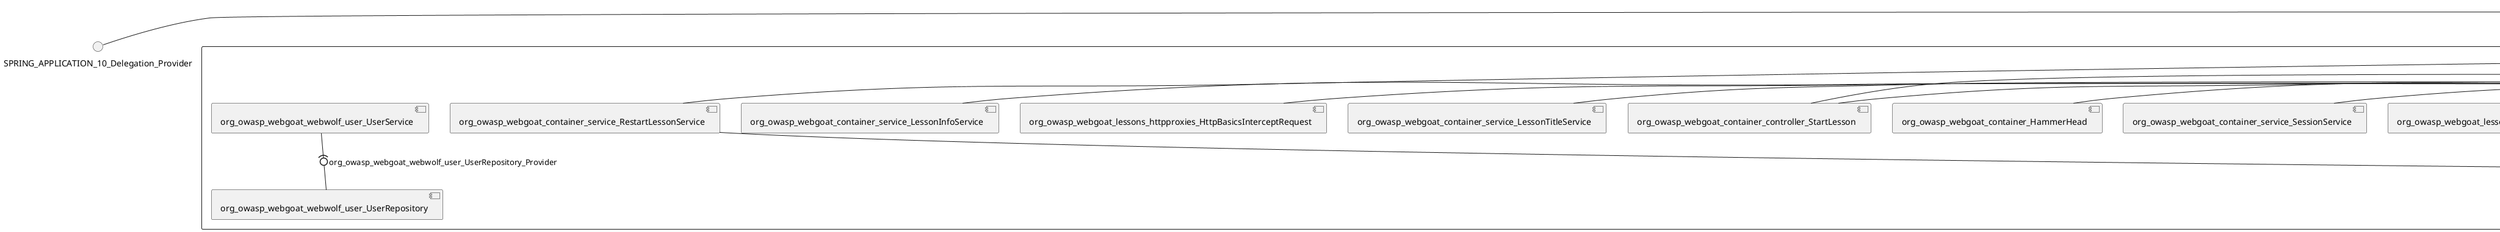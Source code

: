 @startuml
skinparam fixCircleLabelOverlapping true
skinparam componentStyle uml2
() SPRING_APPLICATION_10_Delegation_Provider
() SPRING_APPLICATION_11_Delegation_Provider
() SPRING_APPLICATION_12_Delegation_Provider
() SPRING_APPLICATION_13_Delegation_Provider
() SPRING_APPLICATION_14_Delegation_Provider
() SPRING_APPLICATION_15_Delegation_Provider
() SPRING_APPLICATION_16_Delegation_Provider
() SPRING_APPLICATION_2_Delegation_Provider
() SPRING_APPLICATION_3_Delegation_Provider
() SPRING_APPLICATION_4_Delegation_Provider
() SPRING_APPLICATION_5_Delegation_Provider
() SPRING_APPLICATION_6_Delegation_Provider
() SPRING_APPLICATION_7_Delegation_Provider
() SPRING_APPLICATION_8_Delegation_Provider
() SPRING_APPLICATION_9_Delegation_Provider
() SPRING_APPLICATION_BypassRestrictions_FieldRestrictions_POST_Delegation_Provider
() SPRING_APPLICATION_BypassRestrictions_frontendValidation_POST_Delegation_Provider
() SPRING_APPLICATION_ChromeDevTools_dummy_POST_Delegation_Provider
() SPRING_APPLICATION_ChromeDevTools_network_POST_Delegation_Provider
() SPRING_APPLICATION_CrossSiteScriptingStored_stored_xss_POST_Delegation_Provider
() SPRING_APPLICATION_CrossSiteScriptingStored_stored_xss_follow_up_POST_Delegation_Provider
() SPRING_APPLICATION_CrossSiteScripting_attack1_POST_Delegation_Provider
() SPRING_APPLICATION_CrossSiteScripting_attack3_POST_Delegation_Provider
() SPRING_APPLICATION_CrossSiteScripting_attack4_POST_Delegation_Provider
() SPRING_APPLICATION_CrossSiteScripting_attack5a_GET_Delegation_Provider
() SPRING_APPLICATION_CrossSiteScripting_attack6a_POST_Delegation_Provider
() SPRING_APPLICATION_CrossSiteScripting_dom_follow_up_POST_Delegation_Provider
() SPRING_APPLICATION_CrossSiteScripting_phone_home_xss_POST_Delegation_Provider
() SPRING_APPLICATION_CrossSiteScripting_quiz_GET_POST_Delegation_Provider
() SPRING_APPLICATION_Delegation_Provider
() SPRING_APPLICATION_GET_10_Delegation_Provider
() SPRING_APPLICATION_GET_11_Delegation_Provider
() SPRING_APPLICATION_GET_2_Delegation_Provider
() SPRING_APPLICATION_GET_3_Delegation_Provider
() SPRING_APPLICATION_GET_4_Delegation_Provider
() SPRING_APPLICATION_GET_5_Delegation_Provider
() SPRING_APPLICATION_GET_6_Delegation_Provider
() SPRING_APPLICATION_GET_7_Delegation_Provider
() SPRING_APPLICATION_GET_8_Delegation_Provider
() SPRING_APPLICATION_GET_9_Delegation_Provider
() SPRING_APPLICATION_GET_Delegation_Provider
() SPRING_APPLICATION_HtmlTampering_task_POST_Delegation_Provider
() SPRING_APPLICATION_HttpBasics_attack1_POST_Delegation_Provider
() SPRING_APPLICATION_HttpBasics_attack2_POST_Delegation_Provider
() SPRING_APPLICATION_IDOR_diff_attributes_POST_Delegation_Provider
() SPRING_APPLICATION_IDOR_login_POST_Delegation_Provider
() SPRING_APPLICATION_IDOR_profile_alt_path_POST_Delegation_Provider
() SPRING_APPLICATION_InsecureDeserialization_task_POST_Delegation_Provider
() SPRING_APPLICATION_InsecureLogin_Delegation_Provider
() SPRING_APPLICATION_JWT_decode_POST_Delegation_Provider
() SPRING_APPLICATION_JWT_jku_Delegation_Provider
() SPRING_APPLICATION_JWT_kid_Delegation_Provider
() SPRING_APPLICATION_JWT_quiz_GET_POST_Delegation_Provider
() SPRING_APPLICATION_JWT_refresh_Delegation_Provider
() SPRING_APPLICATION_JWT_secret_POST_Delegation_Provider
() SPRING_APPLICATION_JWT_votings_Delegation_Provider
() SPRING_APPLICATION_LogSpoofing_log_bleeding_POST_Delegation_Provider
() SPRING_APPLICATION_LogSpoofing_log_spoofing_POST_Delegation_Provider
() SPRING_APPLICATION_POST_10_Delegation_Provider
() SPRING_APPLICATION_POST_11_Delegation_Provider
() SPRING_APPLICATION_POST_12_Delegation_Provider
() SPRING_APPLICATION_POST_13_Delegation_Provider
() SPRING_APPLICATION_POST_14_Delegation_Provider
() SPRING_APPLICATION_POST_15_Delegation_Provider
() SPRING_APPLICATION_POST_16_Delegation_Provider
() SPRING_APPLICATION_POST_17_Delegation_Provider
() SPRING_APPLICATION_POST_18_Delegation_Provider
() SPRING_APPLICATION_POST_2_Delegation_Provider
() SPRING_APPLICATION_POST_3_Delegation_Provider
() SPRING_APPLICATION_POST_4_Delegation_Provider
() SPRING_APPLICATION_POST_5_Delegation_Provider
() SPRING_APPLICATION_POST_6_Delegation_Provider
() SPRING_APPLICATION_POST_7_Delegation_Provider
() SPRING_APPLICATION_POST_8_Delegation_Provider
() SPRING_APPLICATION_POST_9_Delegation_Provider
() SPRING_APPLICATION_POST_Delegation_Provider
() SPRING_APPLICATION_PUT_Delegation_Provider
() SPRING_APPLICATION_PasswordReset_ForgotPassword_create_password_reset_link_POST_Delegation_Provider
() SPRING_APPLICATION_PasswordReset_SecurityQuestions_POST_Delegation_Provider
() SPRING_APPLICATION_PasswordReset_reset_Delegation_Provider
() SPRING_APPLICATION_PasswordReset_simple_mail_reset_POST_Delegation_Provider
() SPRING_APPLICATION_PathTraversal_profile_picture_GET_Delegation_Provider
() SPRING_APPLICATION_PathTraversal_profile_picture_fix_GET_Delegation_Provider
() SPRING_APPLICATION_PathTraversal_profile_upload_POST_Delegation_Provider
() SPRING_APPLICATION_PathTraversal_profile_upload_fix_POST_Delegation_Provider
() SPRING_APPLICATION_PathTraversal_profile_upload_remove_user_input_POST_Delegation_Provider
() SPRING_APPLICATION_PathTraversal_random_POST_Delegation_Provider
() SPRING_APPLICATION_PathTraversal_random_picture_GET_Delegation_Provider
() SPRING_APPLICATION_PathTraversal_zip_slip_Delegation_Provider
() SPRING_APPLICATION_SSRF_task1_POST_Delegation_Provider
() SPRING_APPLICATION_SSRF_task2_POST_Delegation_Provider
() SPRING_APPLICATION_SecurePasswords_assignment_POST_Delegation_Provider
() SPRING_APPLICATION_SqlInjectionAdvanced_attack6a_POST_Delegation_Provider
() SPRING_APPLICATION_SqlInjectionAdvanced_attack6b_POST_Delegation_Provider
() SPRING_APPLICATION_SqlInjectionAdvanced_challenge_Login_POST_Delegation_Provider
() SPRING_APPLICATION_SqlInjectionAdvanced_challenge_PUT_Delegation_Provider
() SPRING_APPLICATION_SqlInjectionAdvanced_quiz_GET_POST_Delegation_Provider
() SPRING_APPLICATION_SqlInjectionMitigations_attack10a_POST_Delegation_Provider
() SPRING_APPLICATION_SqlInjectionMitigations_attack10b_POST_Delegation_Provider
() SPRING_APPLICATION_SqlInjectionMitigations_attack12a_POST_Delegation_Provider
() SPRING_APPLICATION_SqlInjectionMitigations_servers_GET_Delegation_Provider
() SPRING_APPLICATION_SqlInjection_assignment5a_POST_Delegation_Provider
() SPRING_APPLICATION_SqlInjection_assignment5b_POST_Delegation_Provider
() SPRING_APPLICATION_SqlInjection_attack10_POST_Delegation_Provider
() SPRING_APPLICATION_SqlInjection_attack2_POST_Delegation_Provider
() SPRING_APPLICATION_SqlInjection_attack3_POST_Delegation_Provider
() SPRING_APPLICATION_SqlInjection_attack4_POST_Delegation_Provider
() SPRING_APPLICATION_SqlInjection_attack5_POST_Delegation_Provider
() SPRING_APPLICATION_SqlInjection_attack8_POST_Delegation_Provider
() SPRING_APPLICATION_SqlInjection_attack9_POST_Delegation_Provider
() SPRING_APPLICATION_SqlOnlyInputValidationOnKeywords_attack_POST_Delegation_Provider
() SPRING_APPLICATION_SqlOnlyInputValidation_attack_POST_Delegation_Provider
() SPRING_APPLICATION_VulnerableComponents_attack1_POST_Delegation_Provider
() SPRING_APPLICATION_WebWolf_GET_Delegation_Provider
() SPRING_APPLICATION_WebWolf_landing_Delegation_Provider
() SPRING_APPLICATION_WebWolf_mail_Delegation_Provider
() SPRING_APPLICATION_challenge_1_POST_Delegation_Provider
() SPRING_APPLICATION_challenge_5_POST_Delegation_Provider
() SPRING_APPLICATION_challenge_7_Delegation_Provider
() SPRING_APPLICATION_challenge_8_Delegation_Provider
() SPRING_APPLICATION_challenge_logo_Delegation_Provider
() SPRING_APPLICATION_cia_quiz_GET_POST_Delegation_Provider
() SPRING_APPLICATION_clientSideFiltering_attack1_POST_Delegation_Provider
() SPRING_APPLICATION_clientSideFiltering_challenge_store_coupons_GET_Delegation_Provider
() SPRING_APPLICATION_clientSideFiltering_getItForFree_POST_Delegation_Provider
() SPRING_APPLICATION_clientSideFiltering_salaries_GET_Delegation_Provider
() SPRING_APPLICATION_crypto_encoding_basic_auth_POST_Delegation_Provider
() SPRING_APPLICATION_crypto_encoding_xor_POST_Delegation_Provider
() SPRING_APPLICATION_crypto_hashing_POST_Delegation_Provider
() SPRING_APPLICATION_crypto_secure_defaults_POST_Delegation_Provider
() SPRING_APPLICATION_crypto_signing_verify_POST_Delegation_Provider
() SPRING_APPLICATION_csrf_feedback_message_POST_Delegation_Provider
() SPRING_APPLICATION_csrf_review_POST_Delegation_Provider
() SPRING_APPLICATION_files_GET_Delegation_Provider
() SPRING_APPLICATION_fileupload_POST_Delegation_Provider
() SPRING_APPLICATION_jwt_Delegation_Provider
() SPRING_APPLICATION_landing_Delegation_Provider
() SPRING_APPLICATION_lesson_template_Delegation_Provider
() SPRING_APPLICATION_login_oauth_mvc_GET_Delegation_Provider
() SPRING_APPLICATION_mail_DELETE_GET_POST_Delegation_Provider
() SPRING_APPLICATION_register_mvc_POST_Delegation_Provider
() SPRING_APPLICATION_registration_GET_Delegation_Provider
() SPRING_APPLICATION_requests_GET_Delegation_Provider
() SPRING_APPLICATION_scoreboard_data_GET_Delegation_Provider
() SPRING_APPLICATION_server_directory_GET_Delegation_Provider
() SPRING_APPLICATION_service_debug_labels_mvc_Delegation_Provider
() SPRING_APPLICATION_service_lessonoverview_mvc_Delegation_Provider
() SPRING_APPLICATION_xxe_comments_GET_Delegation_Provider
rectangle System {
[org_owasp_webgoat_container_HammerHead] [[webgoat-webgoat.repository#_iezNkGWtEe-S4OM9n8rDfg]]
[org_owasp_webgoat_container_WebWolfRedirect] [[webgoat-webgoat.repository#_iezNkGWtEe-S4OM9n8rDfg]]
[org_owasp_webgoat_container_controller_StartLesson] [[webgoat-webgoat.repository#_iezNkGWtEe-S4OM9n8rDfg]]
[org_owasp_webgoat_container_controller_Welcome] [[webgoat-webgoat.repository#_iezNkGWtEe-S4OM9n8rDfg]]
[org_owasp_webgoat_container_i18n_PluginMessages_Provider] [[webgoat-webgoat.repository#_iezNkGWtEe-S4OM9n8rDfg]]
[org_owasp_webgoat_container_report_ReportCardController] [[webgoat-webgoat.repository#_iezNkGWtEe-S4OM9n8rDfg]]
[org_owasp_webgoat_container_service_EnvironmentService] [[webgoat-webgoat.repository#_iezNkGWtEe-S4OM9n8rDfg]]
[org_owasp_webgoat_container_service_HintService] [[webgoat-webgoat.repository#_iezNkGWtEe-S4OM9n8rDfg]]
[org_owasp_webgoat_container_service_LabelDebugService] [[webgoat-webgoat.repository#_iezNkGWtEe-S4OM9n8rDfg]]
[org_owasp_webgoat_container_service_LabelService] [[webgoat-webgoat.repository#_iezNkGWtEe-S4OM9n8rDfg]]
[org_owasp_webgoat_container_service_LessonInfoService] [[webgoat-webgoat.repository#_iezNkGWtEe-S4OM9n8rDfg]]
[org_owasp_webgoat_container_service_LessonMenuService] [[webgoat-webgoat.repository#_iezNkGWtEe-S4OM9n8rDfg]]
[org_owasp_webgoat_container_service_LessonProgressService] [[webgoat-webgoat.repository#_iezNkGWtEe-S4OM9n8rDfg]]
[org_owasp_webgoat_container_service_LessonTitleService] [[webgoat-webgoat.repository#_iezNkGWtEe-S4OM9n8rDfg]]
[org_owasp_webgoat_container_service_RestartLessonService] [[webgoat-webgoat.repository#_iezNkGWtEe-S4OM9n8rDfg]]
[org_owasp_webgoat_container_service_SessionService] [[webgoat-webgoat.repository#_iezNkGWtEe-S4OM9n8rDfg]]
[org_owasp_webgoat_container_session_UserSessionData_Provider] [[webgoat-webgoat.repository#_iezNkGWtEe-S4OM9n8rDfg]]
[org_owasp_webgoat_container_session_WebSession_Provider] [[webgoat-webgoat.repository#_iezNkGWtEe-S4OM9n8rDfg]]
[org_owasp_webgoat_container_users_RegistrationController] [[webgoat-webgoat.repository#_iezNkGWtEe-S4OM9n8rDfg]]
[org_owasp_webgoat_container_users_Scoreboard] [[webgoat-webgoat.repository#_iezNkGWtEe-S4OM9n8rDfg]]
[org_owasp_webgoat_container_users_UserProgressRepository] [[webgoat-webgoat.repository#_iezNkGWtEe-S4OM9n8rDfg]]
[org_owasp_webgoat_container_users_UserRepository] [[webgoat-webgoat.repository#_iezNkGWtEe-S4OM9n8rDfg]]
[org_owasp_webgoat_container_users_UserService] [[webgoat-webgoat.repository#_iezNkGWtEe-S4OM9n8rDfg]]
[org_owasp_webgoat_lessons_authbypass_VerifyAccount] [[webgoat-webgoat.repository#_iezNkGWtEe-S4OM9n8rDfg]]
[org_owasp_webgoat_lessons_bypassrestrictions_BypassRestrictionsFieldRestrictions] [[webgoat-webgoat.repository#_iezNkGWtEe-S4OM9n8rDfg]]
[org_owasp_webgoat_lessons_bypassrestrictions_BypassRestrictionsFrontendValidation] [[webgoat-webgoat.repository#_iezNkGWtEe-S4OM9n8rDfg]]
[org_owasp_webgoat_lessons_challenges_FlagController] [[webgoat-webgoat.repository#_iezNkGWtEe-S4OM9n8rDfg]]
[org_owasp_webgoat_lessons_challenges_challenge1_Assignment1] [[webgoat-webgoat.repository#_iezNkGWtEe-S4OM9n8rDfg]]
[org_owasp_webgoat_lessons_challenges_challenge1_ImageServlet] [[webgoat-webgoat.repository#_iezNkGWtEe-S4OM9n8rDfg]]
[org_owasp_webgoat_lessons_challenges_challenge5_Assignment5] [[webgoat-webgoat.repository#_iezNkGWtEe-S4OM9n8rDfg]]
[org_owasp_webgoat_lessons_challenges_challenge7_Assignment7] [[webgoat-webgoat.repository#_iezNkGWtEe-S4OM9n8rDfg]]
[org_owasp_webgoat_lessons_challenges_challenge8_Assignment8] [[webgoat-webgoat.repository#_iezNkGWtEe-S4OM9n8rDfg]]
[org_owasp_webgoat_lessons_chromedevtools_NetworkDummy] [[webgoat-webgoat.repository#_iezNkGWtEe-S4OM9n8rDfg]]
[org_owasp_webgoat_lessons_chromedevtools_NetworkLesson] [[webgoat-webgoat.repository#_iezNkGWtEe-S4OM9n8rDfg]]
[org_owasp_webgoat_lessons_cia_CIAQuiz] [[webgoat-webgoat.repository#_iezNkGWtEe-S4OM9n8rDfg]]
[org_owasp_webgoat_lessons_clientsidefiltering_ClientSideFilteringAssignment] [[webgoat-webgoat.repository#_iezNkGWtEe-S4OM9n8rDfg]]
[org_owasp_webgoat_lessons_clientsidefiltering_ClientSideFilteringFreeAssignment] [[webgoat-webgoat.repository#_iezNkGWtEe-S4OM9n8rDfg]]
[org_owasp_webgoat_lessons_clientsidefiltering_Salaries] [[webgoat-webgoat.repository#_iezNkGWtEe-S4OM9n8rDfg]]
[org_owasp_webgoat_lessons_clientsidefiltering_ShopEndpoint] [[webgoat-webgoat.repository#_iezNkGWtEe-S4OM9n8rDfg]]
[org_owasp_webgoat_lessons_cryptography_EncodingAssignment] [[webgoat-webgoat.repository#_iezNkGWtEe-S4OM9n8rDfg]]
[org_owasp_webgoat_lessons_cryptography_HashingAssignment] [[webgoat-webgoat.repository#_iezNkGWtEe-S4OM9n8rDfg]]
[org_owasp_webgoat_lessons_cryptography_SecureDefaultsAssignment] [[webgoat-webgoat.repository#_iezNkGWtEe-S4OM9n8rDfg]]
[org_owasp_webgoat_lessons_cryptography_SigningAssignment] [[webgoat-webgoat.repository#_iezNkGWtEe-S4OM9n8rDfg]]
[org_owasp_webgoat_lessons_cryptography_XOREncodingAssignment] [[webgoat-webgoat.repository#_iezNkGWtEe-S4OM9n8rDfg]]
[org_owasp_webgoat_lessons_csrf_CSRFConfirmFlag1] [[webgoat-webgoat.repository#_iezNkGWtEe-S4OM9n8rDfg]]
[org_owasp_webgoat_lessons_csrf_CSRFFeedback] [[webgoat-webgoat.repository#_iezNkGWtEe-S4OM9n8rDfg]]
[org_owasp_webgoat_lessons_csrf_CSRFGetFlag] [[webgoat-webgoat.repository#_iezNkGWtEe-S4OM9n8rDfg]]
[org_owasp_webgoat_lessons_csrf_CSRFLogin] [[webgoat-webgoat.repository#_iezNkGWtEe-S4OM9n8rDfg]]
[org_owasp_webgoat_lessons_csrf_ForgedReviews] [[webgoat-webgoat.repository#_iezNkGWtEe-S4OM9n8rDfg]]
[org_owasp_webgoat_lessons_csrf_ObjectMapper_Provider] [[webgoat-webgoat.repository#_iezNkGWtEe-S4OM9n8rDfg]]
[org_owasp_webgoat_lessons_deserialization_InsecureDeserializationTask] [[webgoat-webgoat.repository#_iezNkGWtEe-S4OM9n8rDfg]]
[org_owasp_webgoat_lessons_hijacksession_HijackSessionAssignment] [[webgoat-webgoat.repository#_iezNkGWtEe-S4OM9n8rDfg]]
[org_owasp_webgoat_lessons_hijacksession_cas_HijackSessionAuthenticationProvider] [[webgoat-webgoat.repository#_iezNkGWtEe-S4OM9n8rDfg]]
[org_owasp_webgoat_lessons_htmltampering_HtmlTamperingTask] [[webgoat-webgoat.repository#_iezNkGWtEe-S4OM9n8rDfg]]
[org_owasp_webgoat_lessons_httpbasics_HttpBasicsLesson] [[webgoat-webgoat.repository#_iezNkGWtEe-S4OM9n8rDfg]]
[org_owasp_webgoat_lessons_httpbasics_HttpBasicsQuiz] [[webgoat-webgoat.repository#_iezNkGWtEe-S4OM9n8rDfg]]
[org_owasp_webgoat_lessons_httpproxies_HttpBasicsInterceptRequest] [[webgoat-webgoat.repository#_iezNkGWtEe-S4OM9n8rDfg]]
[org_owasp_webgoat_lessons_idor_IDORDiffAttributes] [[webgoat-webgoat.repository#_iezNkGWtEe-S4OM9n8rDfg]]
[org_owasp_webgoat_lessons_idor_IDOREditOtherProfile] [[webgoat-webgoat.repository#_iezNkGWtEe-S4OM9n8rDfg]]
[org_owasp_webgoat_lessons_idor_IDORLogin] [[webgoat-webgoat.repository#_iezNkGWtEe-S4OM9n8rDfg]]
[org_owasp_webgoat_lessons_idor_IDORViewOtherProfile] [[webgoat-webgoat.repository#_iezNkGWtEe-S4OM9n8rDfg]]
[org_owasp_webgoat_lessons_idor_IDORViewOwnProfile] [[webgoat-webgoat.repository#_iezNkGWtEe-S4OM9n8rDfg]]
[org_owasp_webgoat_lessons_idor_IDORViewOwnProfileAltUrl] [[webgoat-webgoat.repository#_iezNkGWtEe-S4OM9n8rDfg]]
[org_owasp_webgoat_lessons_insecurelogin_InsecureLoginTask] [[webgoat-webgoat.repository#_iezNkGWtEe-S4OM9n8rDfg]]
[org_owasp_webgoat_lessons_jwt_JWTDecodeEndpoint] [[webgoat-webgoat.repository#_iezNkGWtEe-S4OM9n8rDfg]]
[org_owasp_webgoat_lessons_jwt_JWTQuiz] [[webgoat-webgoat.repository#_iezNkGWtEe-S4OM9n8rDfg]]
[org_owasp_webgoat_lessons_jwt_JWTRefreshEndpoint] [[webgoat-webgoat.repository#_iezNkGWtEe-S4OM9n8rDfg]]
[org_owasp_webgoat_lessons_jwt_JWTSecretKeyEndpoint] [[webgoat-webgoat.repository#_iezNkGWtEe-S4OM9n8rDfg]]
[org_owasp_webgoat_lessons_jwt_JWTVotesEndpoint] [[webgoat-webgoat.repository#_iezNkGWtEe-S4OM9n8rDfg]]
[org_owasp_webgoat_lessons_jwt_claimmisuse_JWTHeaderJKUEndpoint] [[webgoat-webgoat.repository#_iezNkGWtEe-S4OM9n8rDfg]]
[org_owasp_webgoat_lessons_jwt_claimmisuse_JWTHeaderKIDEndpoint] [[webgoat-webgoat.repository#_iezNkGWtEe-S4OM9n8rDfg]]
[org_owasp_webgoat_lessons_lessontemplate_SampleAttack] [[webgoat-webgoat.repository#_iezNkGWtEe-S4OM9n8rDfg]]
[org_owasp_webgoat_lessons_logging_LogBleedingTask] [[webgoat-webgoat.repository#_iezNkGWtEe-S4OM9n8rDfg]]
[org_owasp_webgoat_lessons_logging_LogSpoofingTask] [[webgoat-webgoat.repository#_iezNkGWtEe-S4OM9n8rDfg]]
[org_owasp_webgoat_lessons_missingac_MissingFunctionACHiddenMenus] [[webgoat-webgoat.repository#_iezNkGWtEe-S4OM9n8rDfg]]
[org_owasp_webgoat_lessons_missingac_MissingFunctionACUsers] [[webgoat-webgoat.repository#_iezNkGWtEe-S4OM9n8rDfg]]
[org_owasp_webgoat_lessons_missingac_MissingFunctionACYourHash] [[webgoat-webgoat.repository#_iezNkGWtEe-S4OM9n8rDfg]]
[org_owasp_webgoat_lessons_missingac_MissingFunctionACYourHashAdmin] [[webgoat-webgoat.repository#_iezNkGWtEe-S4OM9n8rDfg]]
[org_owasp_webgoat_lessons_passwordreset_QuestionsAssignment] [[webgoat-webgoat.repository#_iezNkGWtEe-S4OM9n8rDfg]]
[org_owasp_webgoat_lessons_passwordreset_ResetLinkAssignment] [[webgoat-webgoat.repository#_iezNkGWtEe-S4OM9n8rDfg]]
[org_owasp_webgoat_lessons_passwordreset_ResetLinkAssignmentForgotPassword] [[webgoat-webgoat.repository#_iezNkGWtEe-S4OM9n8rDfg]]
[org_owasp_webgoat_lessons_passwordreset_SecurityQuestionAssignment] [[webgoat-webgoat.repository#_iezNkGWtEe-S4OM9n8rDfg]]
[org_owasp_webgoat_lessons_passwordreset_SimpleMailAssignment] [[webgoat-webgoat.repository#_iezNkGWtEe-S4OM9n8rDfg]]
[org_owasp_webgoat_lessons_passwordreset_TriedQuestions] [[webgoat-webgoat.repository#_iezNkGWtEe-S4OM9n8rDfg]]
[org_owasp_webgoat_lessons_pathtraversal_ProfileUpload] [[webgoat-webgoat.repository#_iezNkGWtEe-S4OM9n8rDfg]]
[org_owasp_webgoat_lessons_pathtraversal_ProfileUploadFix] [[webgoat-webgoat.repository#_iezNkGWtEe-S4OM9n8rDfg]]
[org_owasp_webgoat_lessons_pathtraversal_ProfileUploadRemoveUserInput] [[webgoat-webgoat.repository#_iezNkGWtEe-S4OM9n8rDfg]]
[org_owasp_webgoat_lessons_pathtraversal_ProfileUploadRetrieval] [[webgoat-webgoat.repository#_iezNkGWtEe-S4OM9n8rDfg]]
[org_owasp_webgoat_lessons_pathtraversal_ProfileZipSlip] [[webgoat-webgoat.repository#_iezNkGWtEe-S4OM9n8rDfg]]
[org_owasp_webgoat_lessons_securepasswords_SecurePasswordsAssignment] [[webgoat-webgoat.repository#_iezNkGWtEe-S4OM9n8rDfg]]
[org_owasp_webgoat_lessons_spoofcookie_SpoofCookieAssignment] [[webgoat-webgoat.repository#_iezNkGWtEe-S4OM9n8rDfg]]
[org_owasp_webgoat_lessons_sqlinjection_advanced_SqlInjectionChallenge] [[webgoat-webgoat.repository#_iezNkGWtEe-S4OM9n8rDfg]]
[org_owasp_webgoat_lessons_sqlinjection_advanced_SqlInjectionChallengeLogin] [[webgoat-webgoat.repository#_iezNkGWtEe-S4OM9n8rDfg]]
[org_owasp_webgoat_lessons_sqlinjection_advanced_SqlInjectionLesson6a] [[webgoat-webgoat.repository#_iezNkGWtEe-S4OM9n8rDfg]]
[org_owasp_webgoat_lessons_sqlinjection_advanced_SqlInjectionLesson6b] [[webgoat-webgoat.repository#_iezNkGWtEe-S4OM9n8rDfg]]
[org_owasp_webgoat_lessons_sqlinjection_advanced_SqlInjectionQuiz] [[webgoat-webgoat.repository#_iezNkGWtEe-S4OM9n8rDfg]]
[org_owasp_webgoat_lessons_sqlinjection_introduction_SqlInjectionLesson10] [[webgoat-webgoat.repository#_iezNkGWtEe-S4OM9n8rDfg]]
[org_owasp_webgoat_lessons_sqlinjection_introduction_SqlInjectionLesson2] [[webgoat-webgoat.repository#_iezNkGWtEe-S4OM9n8rDfg]]
[org_owasp_webgoat_lessons_sqlinjection_introduction_SqlInjectionLesson3] [[webgoat-webgoat.repository#_iezNkGWtEe-S4OM9n8rDfg]]
[org_owasp_webgoat_lessons_sqlinjection_introduction_SqlInjectionLesson4] [[webgoat-webgoat.repository#_iezNkGWtEe-S4OM9n8rDfg]]
[org_owasp_webgoat_lessons_sqlinjection_introduction_SqlInjectionLesson5] [[webgoat-webgoat.repository#_iezNkGWtEe-S4OM9n8rDfg]]
[org_owasp_webgoat_lessons_sqlinjection_introduction_SqlInjectionLesson5a] [[webgoat-webgoat.repository#_iezNkGWtEe-S4OM9n8rDfg]]
[org_owasp_webgoat_lessons_sqlinjection_introduction_SqlInjectionLesson5b] [[webgoat-webgoat.repository#_iezNkGWtEe-S4OM9n8rDfg]]
[org_owasp_webgoat_lessons_sqlinjection_introduction_SqlInjectionLesson8] [[webgoat-webgoat.repository#_iezNkGWtEe-S4OM9n8rDfg]]
[org_owasp_webgoat_lessons_sqlinjection_introduction_SqlInjectionLesson9] [[webgoat-webgoat.repository#_iezNkGWtEe-S4OM9n8rDfg]]
[org_owasp_webgoat_lessons_sqlinjection_mitigation_Servers] [[webgoat-webgoat.repository#_iezNkGWtEe-S4OM9n8rDfg]]
[org_owasp_webgoat_lessons_sqlinjection_mitigation_SqlInjectionLesson10a] [[webgoat-webgoat.repository#_iezNkGWtEe-S4OM9n8rDfg]]
[org_owasp_webgoat_lessons_sqlinjection_mitigation_SqlInjectionLesson10b] [[webgoat-webgoat.repository#_iezNkGWtEe-S4OM9n8rDfg]]
[org_owasp_webgoat_lessons_sqlinjection_mitigation_SqlInjectionLesson13] [[webgoat-webgoat.repository#_iezNkGWtEe-S4OM9n8rDfg]]
[org_owasp_webgoat_lessons_sqlinjection_mitigation_SqlOnlyInputValidation] [[webgoat-webgoat.repository#_iezNkGWtEe-S4OM9n8rDfg]]
[org_owasp_webgoat_lessons_sqlinjection_mitigation_SqlOnlyInputValidationOnKeywords] [[webgoat-webgoat.repository#_iezNkGWtEe-S4OM9n8rDfg]]
[org_owasp_webgoat_lessons_ssrf_SSRFTask1] [[webgoat-webgoat.repository#_iezNkGWtEe-S4OM9n8rDfg]]
[org_owasp_webgoat_lessons_ssrf_SSRFTask2] [[webgoat-webgoat.repository#_iezNkGWtEe-S4OM9n8rDfg]]
[org_owasp_webgoat_lessons_vulnerablecomponents_VulnerableComponentsLesson] [[webgoat-webgoat.repository#_iezNkGWtEe-S4OM9n8rDfg]]
[org_owasp_webgoat_lessons_webwolfintroduction_LandingAssignment] [[webgoat-webgoat.repository#_iezNkGWtEe-S4OM9n8rDfg]]
[org_owasp_webgoat_lessons_webwolfintroduction_MailAssignment] [[webgoat-webgoat.repository#_iezNkGWtEe-S4OM9n8rDfg]]
[org_owasp_webgoat_lessons_xss_CrossSiteScriptingLesson1] [[webgoat-webgoat.repository#_iezNkGWtEe-S4OM9n8rDfg]]
[org_owasp_webgoat_lessons_xss_CrossSiteScriptingLesson3] [[webgoat-webgoat.repository#_iezNkGWtEe-S4OM9n8rDfg]]
[org_owasp_webgoat_lessons_xss_CrossSiteScriptingLesson4] [[webgoat-webgoat.repository#_iezNkGWtEe-S4OM9n8rDfg]]
[org_owasp_webgoat_lessons_xss_CrossSiteScriptingLesson5a] [[webgoat-webgoat.repository#_iezNkGWtEe-S4OM9n8rDfg]]
[org_owasp_webgoat_lessons_xss_CrossSiteScriptingLesson6a] [[webgoat-webgoat.repository#_iezNkGWtEe-S4OM9n8rDfg]]
[org_owasp_webgoat_lessons_xss_CrossSiteScriptingQuiz] [[webgoat-webgoat.repository#_iezNkGWtEe-S4OM9n8rDfg]]
[org_owasp_webgoat_lessons_xss_DOMCrossSiteScripting] [[webgoat-webgoat.repository#_iezNkGWtEe-S4OM9n8rDfg]]
[org_owasp_webgoat_lessons_xss_DOMCrossSiteScriptingVerifier] [[webgoat-webgoat.repository#_iezNkGWtEe-S4OM9n8rDfg]]
[org_owasp_webgoat_lessons_xss_stored_StoredCrossSiteScriptingVerifier] [[webgoat-webgoat.repository#_iezNkGWtEe-S4OM9n8rDfg]]
[org_owasp_webgoat_lessons_xss_stored_StoredXssComments] [[webgoat-webgoat.repository#_iezNkGWtEe-S4OM9n8rDfg]]
[org_owasp_webgoat_lessons_xxe_BlindSendFileAssignment] [[webgoat-webgoat.repository#_iezNkGWtEe-S4OM9n8rDfg]]
[org_owasp_webgoat_lessons_xxe_CommentsCache] [[webgoat-webgoat.repository#_iezNkGWtEe-S4OM9n8rDfg]]
[org_owasp_webgoat_lessons_xxe_CommentsEndpoint] [[webgoat-webgoat.repository#_iezNkGWtEe-S4OM9n8rDfg]]
[org_owasp_webgoat_lessons_xxe_ContentTypeAssignment] [[webgoat-webgoat.repository#_iezNkGWtEe-S4OM9n8rDfg]]
[org_owasp_webgoat_lessons_xxe_SimpleXXE] [[webgoat-webgoat.repository#_iezNkGWtEe-S4OM9n8rDfg]]
[org_owasp_webgoat_webwolf_FileServer] [[webgoat-webgoat.repository#_iezNkGWtEe-S4OM9n8rDfg]]
[org_owasp_webgoat_webwolf_jwt_JWTController] [[webgoat-webgoat.repository#_iezNkGWtEe-S4OM9n8rDfg]]
[org_owasp_webgoat_webwolf_mailbox_MailboxController] [[webgoat-webgoat.repository#_iezNkGWtEe-S4OM9n8rDfg]]
[org_owasp_webgoat_webwolf_mailbox_MailboxRepository] [[webgoat-webgoat.repository#_iezNkGWtEe-S4OM9n8rDfg]]
[org_owasp_webgoat_webwolf_requests_LandingPage] [[webgoat-webgoat.repository#_iezNkGWtEe-S4OM9n8rDfg]]
[org_owasp_webgoat_webwolf_requests_Requests] [[webgoat-webgoat.repository#_iezNkGWtEe-S4OM9n8rDfg]]
[org_owasp_webgoat_webwolf_user_UserRepository] [[webgoat-webgoat.repository#_iezNkGWtEe-S4OM9n8rDfg]]
[org_owasp_webgoat_webwolf_user_UserService] [[webgoat-webgoat.repository#_iezNkGWtEe-S4OM9n8rDfg]]
port SPRING_APPLICATION_10_Provider
SPRING_APPLICATION_10_Delegation_Provider - SPRING_APPLICATION_10_Provider
SPRING_APPLICATION_10_Provider - [org_owasp_webgoat_container_controller_StartLesson]
port SPRING_APPLICATION_11_Provider
SPRING_APPLICATION_11_Delegation_Provider - SPRING_APPLICATION_11_Provider
SPRING_APPLICATION_11_Provider - [org_owasp_webgoat_container_service_RestartLessonService]
port SPRING_APPLICATION_12_Provider
SPRING_APPLICATION_12_Delegation_Provider - SPRING_APPLICATION_12_Provider
SPRING_APPLICATION_12_Provider - [org_owasp_webgoat_container_service_LessonInfoService]
port SPRING_APPLICATION_13_Provider
SPRING_APPLICATION_13_Delegation_Provider - SPRING_APPLICATION_13_Provider
SPRING_APPLICATION_13_Provider - [org_owasp_webgoat_lessons_jwt_JWTSecretKeyEndpoint]
port SPRING_APPLICATION_14_Provider
SPRING_APPLICATION_14_Delegation_Provider - SPRING_APPLICATION_14_Provider
SPRING_APPLICATION_14_Provider - [org_owasp_webgoat_lessons_httpproxies_HttpBasicsInterceptRequest]
port SPRING_APPLICATION_15_Provider
SPRING_APPLICATION_15_Delegation_Provider - SPRING_APPLICATION_15_Provider
SPRING_APPLICATION_15_Provider - [org_owasp_webgoat_container_service_LessonTitleService]
port SPRING_APPLICATION_16_Provider
SPRING_APPLICATION_16_Delegation_Provider - SPRING_APPLICATION_16_Provider
SPRING_APPLICATION_16_Provider - [org_owasp_webgoat_lessons_cryptography_SigningAssignment]
port SPRING_APPLICATION_2_Provider
SPRING_APPLICATION_2_Delegation_Provider - SPRING_APPLICATION_2_Provider
SPRING_APPLICATION_2_Provider - [org_owasp_webgoat_webwolf_FileServer]
port SPRING_APPLICATION_3_Provider
SPRING_APPLICATION_3_Delegation_Provider - SPRING_APPLICATION_3_Provider
SPRING_APPLICATION_3_Provider - [org_owasp_webgoat_container_HammerHead]
port SPRING_APPLICATION_4_Provider
SPRING_APPLICATION_4_Delegation_Provider - SPRING_APPLICATION_4_Provider
SPRING_APPLICATION_4_Provider - [org_owasp_webgoat_lessons_xxe_SimpleXXE]
port SPRING_APPLICATION_5_Provider
SPRING_APPLICATION_5_Delegation_Provider - SPRING_APPLICATION_5_Provider
SPRING_APPLICATION_5_Provider - [org_owasp_webgoat_lessons_cryptography_HashingAssignment]
port SPRING_APPLICATION_6_Provider
SPRING_APPLICATION_6_Delegation_Provider - SPRING_APPLICATION_6_Provider
SPRING_APPLICATION_6_Provider - [org_owasp_webgoat_container_service_LabelDebugService]
port SPRING_APPLICATION_7_Provider
SPRING_APPLICATION_7_Delegation_Provider - SPRING_APPLICATION_7_Provider
SPRING_APPLICATION_7_Provider - [org_owasp_webgoat_container_controller_StartLesson]
port SPRING_APPLICATION_8_Provider
SPRING_APPLICATION_8_Delegation_Provider - SPRING_APPLICATION_8_Provider
SPRING_APPLICATION_8_Provider - [org_owasp_webgoat_container_service_SessionService]
port SPRING_APPLICATION_9_Provider
SPRING_APPLICATION_9_Delegation_Provider - SPRING_APPLICATION_9_Provider
SPRING_APPLICATION_9_Provider - [org_owasp_webgoat_lessons_cryptography_HashingAssignment]
port SPRING_APPLICATION_BypassRestrictions_FieldRestrictions_POST_Provider
SPRING_APPLICATION_BypassRestrictions_FieldRestrictions_POST_Delegation_Provider - SPRING_APPLICATION_BypassRestrictions_FieldRestrictions_POST_Provider
SPRING_APPLICATION_BypassRestrictions_FieldRestrictions_POST_Provider - [org_owasp_webgoat_lessons_bypassrestrictions_BypassRestrictionsFieldRestrictions]
port SPRING_APPLICATION_BypassRestrictions_frontendValidation_POST_Provider
SPRING_APPLICATION_BypassRestrictions_frontendValidation_POST_Delegation_Provider - SPRING_APPLICATION_BypassRestrictions_frontendValidation_POST_Provider
SPRING_APPLICATION_BypassRestrictions_frontendValidation_POST_Provider - [org_owasp_webgoat_lessons_bypassrestrictions_BypassRestrictionsFrontendValidation]
port SPRING_APPLICATION_ChromeDevTools_dummy_POST_Provider
SPRING_APPLICATION_ChromeDevTools_dummy_POST_Delegation_Provider - SPRING_APPLICATION_ChromeDevTools_dummy_POST_Provider
SPRING_APPLICATION_ChromeDevTools_dummy_POST_Provider - [org_owasp_webgoat_lessons_chromedevtools_NetworkDummy]
port SPRING_APPLICATION_ChromeDevTools_network_POST_Provider
SPRING_APPLICATION_ChromeDevTools_network_POST_Delegation_Provider - SPRING_APPLICATION_ChromeDevTools_network_POST_Provider
SPRING_APPLICATION_ChromeDevTools_network_POST_Provider - [org_owasp_webgoat_lessons_chromedevtools_NetworkLesson]
port SPRING_APPLICATION_CrossSiteScriptingStored_stored_xss_POST_Provider
SPRING_APPLICATION_CrossSiteScriptingStored_stored_xss_POST_Delegation_Provider - SPRING_APPLICATION_CrossSiteScriptingStored_stored_xss_POST_Provider
SPRING_APPLICATION_CrossSiteScriptingStored_stored_xss_POST_Provider - [org_owasp_webgoat_lessons_xss_stored_StoredXssComments]
port SPRING_APPLICATION_CrossSiteScriptingStored_stored_xss_follow_up_POST_Provider
SPRING_APPLICATION_CrossSiteScriptingStored_stored_xss_follow_up_POST_Delegation_Provider - SPRING_APPLICATION_CrossSiteScriptingStored_stored_xss_follow_up_POST_Provider
SPRING_APPLICATION_CrossSiteScriptingStored_stored_xss_follow_up_POST_Provider - [org_owasp_webgoat_lessons_xss_stored_StoredCrossSiteScriptingVerifier]
port SPRING_APPLICATION_CrossSiteScripting_attack1_POST_Provider
SPRING_APPLICATION_CrossSiteScripting_attack1_POST_Delegation_Provider - SPRING_APPLICATION_CrossSiteScripting_attack1_POST_Provider
SPRING_APPLICATION_CrossSiteScripting_attack1_POST_Provider - [org_owasp_webgoat_lessons_xss_CrossSiteScriptingLesson1]
port SPRING_APPLICATION_CrossSiteScripting_attack3_POST_Provider
SPRING_APPLICATION_CrossSiteScripting_attack3_POST_Delegation_Provider - SPRING_APPLICATION_CrossSiteScripting_attack3_POST_Provider
SPRING_APPLICATION_CrossSiteScripting_attack3_POST_Provider - [org_owasp_webgoat_lessons_xss_CrossSiteScriptingLesson3]
port SPRING_APPLICATION_CrossSiteScripting_attack4_POST_Provider
SPRING_APPLICATION_CrossSiteScripting_attack4_POST_Delegation_Provider - SPRING_APPLICATION_CrossSiteScripting_attack4_POST_Provider
SPRING_APPLICATION_CrossSiteScripting_attack4_POST_Provider - [org_owasp_webgoat_lessons_xss_CrossSiteScriptingLesson4]
port SPRING_APPLICATION_CrossSiteScripting_attack5a_GET_Provider
SPRING_APPLICATION_CrossSiteScripting_attack5a_GET_Delegation_Provider - SPRING_APPLICATION_CrossSiteScripting_attack5a_GET_Provider
SPRING_APPLICATION_CrossSiteScripting_attack5a_GET_Provider - [org_owasp_webgoat_lessons_xss_CrossSiteScriptingLesson5a]
port SPRING_APPLICATION_CrossSiteScripting_attack6a_POST_Provider
SPRING_APPLICATION_CrossSiteScripting_attack6a_POST_Delegation_Provider - SPRING_APPLICATION_CrossSiteScripting_attack6a_POST_Provider
SPRING_APPLICATION_CrossSiteScripting_attack6a_POST_Provider - [org_owasp_webgoat_lessons_xss_CrossSiteScriptingLesson6a]
port SPRING_APPLICATION_CrossSiteScripting_dom_follow_up_POST_Provider
SPRING_APPLICATION_CrossSiteScripting_dom_follow_up_POST_Delegation_Provider - SPRING_APPLICATION_CrossSiteScripting_dom_follow_up_POST_Provider
SPRING_APPLICATION_CrossSiteScripting_dom_follow_up_POST_Provider - [org_owasp_webgoat_lessons_xss_DOMCrossSiteScriptingVerifier]
port SPRING_APPLICATION_CrossSiteScripting_phone_home_xss_POST_Provider
SPRING_APPLICATION_CrossSiteScripting_phone_home_xss_POST_Delegation_Provider - SPRING_APPLICATION_CrossSiteScripting_phone_home_xss_POST_Provider
SPRING_APPLICATION_CrossSiteScripting_phone_home_xss_POST_Provider - [org_owasp_webgoat_lessons_xss_DOMCrossSiteScripting]
port SPRING_APPLICATION_CrossSiteScripting_quiz_GET_POST_Provider
SPRING_APPLICATION_CrossSiteScripting_quiz_GET_POST_Delegation_Provider - SPRING_APPLICATION_CrossSiteScripting_quiz_GET_POST_Provider
SPRING_APPLICATION_CrossSiteScripting_quiz_GET_POST_Provider - [org_owasp_webgoat_lessons_xss_CrossSiteScriptingQuiz]
port SPRING_APPLICATION_Provider
SPRING_APPLICATION_Delegation_Provider - SPRING_APPLICATION_Provider
SPRING_APPLICATION_Provider - [org_owasp_webgoat_container_service_LessonMenuService]
port SPRING_APPLICATION_GET_10_Provider
SPRING_APPLICATION_GET_10_Delegation_Provider - SPRING_APPLICATION_GET_10_Provider
SPRING_APPLICATION_GET_10_Provider - [org_owasp_webgoat_lessons_csrf_ForgedReviews]
port SPRING_APPLICATION_GET_11_Provider
SPRING_APPLICATION_GET_11_Delegation_Provider - SPRING_APPLICATION_GET_11_Provider
SPRING_APPLICATION_GET_11_Provider - [org_owasp_webgoat_lessons_spoofcookie_SpoofCookieAssignment]
port SPRING_APPLICATION_GET_2_Provider
SPRING_APPLICATION_GET_2_Delegation_Provider - SPRING_APPLICATION_GET_2_Provider
SPRING_APPLICATION_GET_2_Provider - [org_owasp_webgoat_container_service_LabelService]
port SPRING_APPLICATION_GET_3_Provider
SPRING_APPLICATION_GET_3_Delegation_Provider - SPRING_APPLICATION_GET_3_Provider
SPRING_APPLICATION_GET_3_Provider - [org_owasp_webgoat_lessons_idor_IDORViewOtherProfile]
port SPRING_APPLICATION_GET_4_Provider
SPRING_APPLICATION_GET_4_Delegation_Provider - SPRING_APPLICATION_GET_4_Provider
SPRING_APPLICATION_GET_4_Provider - [org_owasp_webgoat_container_service_HintService]
port SPRING_APPLICATION_GET_5_Provider
SPRING_APPLICATION_GET_5_Delegation_Provider - SPRING_APPLICATION_GET_5_Provider
SPRING_APPLICATION_GET_5_Provider - [org_owasp_webgoat_lessons_cryptography_EncodingAssignment]
port SPRING_APPLICATION_GET_6_Provider
SPRING_APPLICATION_GET_6_Delegation_Provider - SPRING_APPLICATION_GET_6_Provider
SPRING_APPLICATION_GET_6_Provider - [org_owasp_webgoat_lessons_idor_IDORViewOwnProfile]
port SPRING_APPLICATION_GET_7_Provider
SPRING_APPLICATION_GET_7_Delegation_Provider - SPRING_APPLICATION_GET_7_Provider
SPRING_APPLICATION_GET_7_Provider - [org_owasp_webgoat_lessons_xss_stored_StoredXssComments]
port SPRING_APPLICATION_GET_8_Provider
SPRING_APPLICATION_GET_8_Delegation_Provider - SPRING_APPLICATION_GET_8_Provider
SPRING_APPLICATION_GET_8_Provider - [org_owasp_webgoat_lessons_missingac_MissingFunctionACUsers]
port SPRING_APPLICATION_GET_9_Provider
SPRING_APPLICATION_GET_9_Delegation_Provider - SPRING_APPLICATION_GET_9_Provider
SPRING_APPLICATION_GET_9_Provider - [org_owasp_webgoat_container_controller_Welcome]
port SPRING_APPLICATION_GET_Provider
SPRING_APPLICATION_GET_Delegation_Provider - SPRING_APPLICATION_GET_Provider
SPRING_APPLICATION_GET_Provider - [org_owasp_webgoat_container_report_ReportCardController]
port SPRING_APPLICATION_HtmlTampering_task_POST_Provider
SPRING_APPLICATION_HtmlTampering_task_POST_Delegation_Provider - SPRING_APPLICATION_HtmlTampering_task_POST_Provider
SPRING_APPLICATION_HtmlTampering_task_POST_Provider - [org_owasp_webgoat_lessons_htmltampering_HtmlTamperingTask]
port SPRING_APPLICATION_HttpBasics_attack1_POST_Provider
SPRING_APPLICATION_HttpBasics_attack1_POST_Delegation_Provider - SPRING_APPLICATION_HttpBasics_attack1_POST_Provider
SPRING_APPLICATION_HttpBasics_attack1_POST_Provider - [org_owasp_webgoat_lessons_httpbasics_HttpBasicsLesson]
port SPRING_APPLICATION_HttpBasics_attack2_POST_Provider
SPRING_APPLICATION_HttpBasics_attack2_POST_Delegation_Provider - SPRING_APPLICATION_HttpBasics_attack2_POST_Provider
SPRING_APPLICATION_HttpBasics_attack2_POST_Provider - [org_owasp_webgoat_lessons_httpbasics_HttpBasicsQuiz]
port SPRING_APPLICATION_IDOR_diff_attributes_POST_Provider
SPRING_APPLICATION_IDOR_diff_attributes_POST_Delegation_Provider - SPRING_APPLICATION_IDOR_diff_attributes_POST_Provider
SPRING_APPLICATION_IDOR_diff_attributes_POST_Provider - [org_owasp_webgoat_lessons_idor_IDORDiffAttributes]
port SPRING_APPLICATION_IDOR_login_POST_Provider
SPRING_APPLICATION_IDOR_login_POST_Delegation_Provider - SPRING_APPLICATION_IDOR_login_POST_Provider
SPRING_APPLICATION_IDOR_login_POST_Provider - [org_owasp_webgoat_lessons_idor_IDORLogin]
port SPRING_APPLICATION_IDOR_profile_alt_path_POST_Provider
SPRING_APPLICATION_IDOR_profile_alt_path_POST_Delegation_Provider - SPRING_APPLICATION_IDOR_profile_alt_path_POST_Provider
SPRING_APPLICATION_IDOR_profile_alt_path_POST_Provider - [org_owasp_webgoat_lessons_idor_IDORViewOwnProfileAltUrl]
port SPRING_APPLICATION_InsecureDeserialization_task_POST_Provider
SPRING_APPLICATION_InsecureDeserialization_task_POST_Delegation_Provider - SPRING_APPLICATION_InsecureDeserialization_task_POST_Provider
SPRING_APPLICATION_InsecureDeserialization_task_POST_Provider - [org_owasp_webgoat_lessons_deserialization_InsecureDeserializationTask]
port SPRING_APPLICATION_InsecureLogin_Provider
SPRING_APPLICATION_InsecureLogin_Delegation_Provider - SPRING_APPLICATION_InsecureLogin_Provider
SPRING_APPLICATION_InsecureLogin_Provider - [org_owasp_webgoat_lessons_insecurelogin_InsecureLoginTask]
port SPRING_APPLICATION_JWT_decode_POST_Provider
SPRING_APPLICATION_JWT_decode_POST_Delegation_Provider - SPRING_APPLICATION_JWT_decode_POST_Provider
SPRING_APPLICATION_JWT_decode_POST_Provider - [org_owasp_webgoat_lessons_jwt_JWTDecodeEndpoint]
port SPRING_APPLICATION_JWT_jku_Provider
SPRING_APPLICATION_JWT_jku_Delegation_Provider - SPRING_APPLICATION_JWT_jku_Provider
SPRING_APPLICATION_JWT_jku_Provider - [org_owasp_webgoat_lessons_jwt_claimmisuse_JWTHeaderJKUEndpoint]
port SPRING_APPLICATION_JWT_kid_Provider
SPRING_APPLICATION_JWT_kid_Delegation_Provider - SPRING_APPLICATION_JWT_kid_Provider
SPRING_APPLICATION_JWT_kid_Provider - [org_owasp_webgoat_lessons_jwt_claimmisuse_JWTHeaderKIDEndpoint]
port SPRING_APPLICATION_JWT_quiz_GET_POST_Provider
SPRING_APPLICATION_JWT_quiz_GET_POST_Delegation_Provider - SPRING_APPLICATION_JWT_quiz_GET_POST_Provider
SPRING_APPLICATION_JWT_quiz_GET_POST_Provider - [org_owasp_webgoat_lessons_jwt_JWTQuiz]
port SPRING_APPLICATION_JWT_refresh_Provider
SPRING_APPLICATION_JWT_refresh_Delegation_Provider - SPRING_APPLICATION_JWT_refresh_Provider
SPRING_APPLICATION_JWT_refresh_Provider - [org_owasp_webgoat_lessons_jwt_JWTRefreshEndpoint]
port SPRING_APPLICATION_JWT_secret_POST_Provider
SPRING_APPLICATION_JWT_secret_POST_Delegation_Provider - SPRING_APPLICATION_JWT_secret_POST_Provider
SPRING_APPLICATION_JWT_secret_POST_Provider - [org_owasp_webgoat_lessons_jwt_JWTSecretKeyEndpoint]
port SPRING_APPLICATION_JWT_votings_Provider
SPRING_APPLICATION_JWT_votings_Delegation_Provider - SPRING_APPLICATION_JWT_votings_Provider
SPRING_APPLICATION_JWT_votings_Provider - [org_owasp_webgoat_lessons_jwt_JWTVotesEndpoint]
port SPRING_APPLICATION_LogSpoofing_log_bleeding_POST_Provider
SPRING_APPLICATION_LogSpoofing_log_bleeding_POST_Delegation_Provider - SPRING_APPLICATION_LogSpoofing_log_bleeding_POST_Provider
SPRING_APPLICATION_LogSpoofing_log_bleeding_POST_Provider - [org_owasp_webgoat_lessons_logging_LogBleedingTask]
port SPRING_APPLICATION_LogSpoofing_log_spoofing_POST_Provider
SPRING_APPLICATION_LogSpoofing_log_spoofing_POST_Delegation_Provider - SPRING_APPLICATION_LogSpoofing_log_spoofing_POST_Provider
SPRING_APPLICATION_LogSpoofing_log_spoofing_POST_Provider - [org_owasp_webgoat_lessons_logging_LogSpoofingTask]
port SPRING_APPLICATION_POST_10_Provider
SPRING_APPLICATION_POST_10_Delegation_Provider - SPRING_APPLICATION_POST_10_Provider
SPRING_APPLICATION_POST_10_Provider - [org_owasp_webgoat_lessons_csrf_CSRFLogin]
port SPRING_APPLICATION_POST_11_Provider
SPRING_APPLICATION_POST_11_Delegation_Provider - SPRING_APPLICATION_POST_11_Provider
SPRING_APPLICATION_POST_11_Provider - [org_owasp_webgoat_lessons_xxe_SimpleXXE]
port SPRING_APPLICATION_POST_12_Provider
SPRING_APPLICATION_POST_12_Delegation_Provider - SPRING_APPLICATION_POST_12_Provider
SPRING_APPLICATION_POST_12_Provider - [org_owasp_webgoat_lessons_missingac_MissingFunctionACHiddenMenus]
port SPRING_APPLICATION_POST_13_Provider
SPRING_APPLICATION_POST_13_Delegation_Provider - SPRING_APPLICATION_POST_13_Provider
SPRING_APPLICATION_POST_13_Provider - [org_owasp_webgoat_lessons_xxe_BlindSendFileAssignment]
port SPRING_APPLICATION_POST_14_Provider
SPRING_APPLICATION_POST_14_Delegation_Provider - SPRING_APPLICATION_POST_14_Provider
SPRING_APPLICATION_POST_14_Provider - [org_owasp_webgoat_lessons_passwordreset_QuestionsAssignment]
port SPRING_APPLICATION_POST_15_Provider
SPRING_APPLICATION_POST_15_Delegation_Provider - SPRING_APPLICATION_POST_15_Provider
SPRING_APPLICATION_POST_15_Provider - [org_owasp_webgoat_lessons_missingac_MissingFunctionACYourHash]
port SPRING_APPLICATION_POST_16_Provider
SPRING_APPLICATION_POST_16_Delegation_Provider - SPRING_APPLICATION_POST_16_Provider
SPRING_APPLICATION_POST_16_Provider - [org_owasp_webgoat_lessons_passwordreset_SimpleMailAssignment]
port SPRING_APPLICATION_POST_17_Provider
SPRING_APPLICATION_POST_17_Delegation_Provider - SPRING_APPLICATION_POST_17_Provider
SPRING_APPLICATION_POST_17_Provider - [org_owasp_webgoat_lessons_hijacksession_HijackSessionAssignment]
port SPRING_APPLICATION_POST_18_Provider
SPRING_APPLICATION_POST_18_Delegation_Provider - SPRING_APPLICATION_POST_18_Provider
SPRING_APPLICATION_POST_18_Provider - [org_owasp_webgoat_lessons_csrf_CSRFConfirmFlag1]
port SPRING_APPLICATION_POST_2_Provider
SPRING_APPLICATION_POST_2_Delegation_Provider - SPRING_APPLICATION_POST_2_Provider
SPRING_APPLICATION_POST_2_Provider - [org_owasp_webgoat_lessons_missingac_MissingFunctionACUsers]
port SPRING_APPLICATION_POST_3_Provider
SPRING_APPLICATION_POST_3_Delegation_Provider - SPRING_APPLICATION_POST_3_Provider
SPRING_APPLICATION_POST_3_Provider - [org_owasp_webgoat_lessons_spoofcookie_SpoofCookieAssignment]
port SPRING_APPLICATION_POST_4_Provider
SPRING_APPLICATION_POST_4_Delegation_Provider - SPRING_APPLICATION_POST_4_Provider
SPRING_APPLICATION_POST_4_Provider - [org_owasp_webgoat_lessons_chromedevtools_NetworkLesson]
port SPRING_APPLICATION_POST_5_Provider
SPRING_APPLICATION_POST_5_Delegation_Provider - SPRING_APPLICATION_POST_5_Provider
SPRING_APPLICATION_POST_5_Provider - [org_owasp_webgoat_lessons_authbypass_VerifyAccount]
port SPRING_APPLICATION_POST_6_Provider
SPRING_APPLICATION_POST_6_Delegation_Provider - SPRING_APPLICATION_POST_6_Provider
SPRING_APPLICATION_POST_6_Provider - [org_owasp_webgoat_lessons_xxe_ContentTypeAssignment]
port SPRING_APPLICATION_POST_7_Provider
SPRING_APPLICATION_POST_7_Delegation_Provider - SPRING_APPLICATION_POST_7_Provider
SPRING_APPLICATION_POST_7_Provider - [org_owasp_webgoat_lessons_missingac_MissingFunctionACYourHashAdmin]
port SPRING_APPLICATION_POST_8_Provider
SPRING_APPLICATION_POST_8_Delegation_Provider - SPRING_APPLICATION_POST_8_Provider
SPRING_APPLICATION_POST_8_Provider - [org_owasp_webgoat_lessons_csrf_CSRFGetFlag]
port SPRING_APPLICATION_POST_9_Provider
SPRING_APPLICATION_POST_9_Delegation_Provider - SPRING_APPLICATION_POST_9_Provider
SPRING_APPLICATION_POST_9_Provider - [org_owasp_webgoat_lessons_challenges_FlagController]
port SPRING_APPLICATION_POST_Provider
SPRING_APPLICATION_POST_Delegation_Provider - SPRING_APPLICATION_POST_Provider
SPRING_APPLICATION_POST_Provider - [org_owasp_webgoat_lessons_csrf_CSRFFeedback]
port SPRING_APPLICATION_PUT_Provider
SPRING_APPLICATION_PUT_Delegation_Provider - SPRING_APPLICATION_PUT_Provider
SPRING_APPLICATION_PUT_Provider - [org_owasp_webgoat_lessons_idor_IDOREditOtherProfile]
port SPRING_APPLICATION_PasswordReset_ForgotPassword_create_password_reset_link_POST_Provider
SPRING_APPLICATION_PasswordReset_ForgotPassword_create_password_reset_link_POST_Delegation_Provider - SPRING_APPLICATION_PasswordReset_ForgotPassword_create_password_reset_link_POST_Provider
SPRING_APPLICATION_PasswordReset_ForgotPassword_create_password_reset_link_POST_Provider - [org_owasp_webgoat_lessons_passwordreset_ResetLinkAssignmentForgotPassword]
port SPRING_APPLICATION_PasswordReset_SecurityQuestions_POST_Provider
SPRING_APPLICATION_PasswordReset_SecurityQuestions_POST_Delegation_Provider - SPRING_APPLICATION_PasswordReset_SecurityQuestions_POST_Provider
SPRING_APPLICATION_PasswordReset_SecurityQuestions_POST_Provider - [org_owasp_webgoat_lessons_passwordreset_SecurityQuestionAssignment]
port SPRING_APPLICATION_PasswordReset_reset_Provider
SPRING_APPLICATION_PasswordReset_reset_Delegation_Provider - SPRING_APPLICATION_PasswordReset_reset_Provider
SPRING_APPLICATION_PasswordReset_reset_Provider - [org_owasp_webgoat_lessons_passwordreset_ResetLinkAssignment]
port SPRING_APPLICATION_PasswordReset_simple_mail_reset_POST_Provider
SPRING_APPLICATION_PasswordReset_simple_mail_reset_POST_Delegation_Provider - SPRING_APPLICATION_PasswordReset_simple_mail_reset_POST_Provider
SPRING_APPLICATION_PasswordReset_simple_mail_reset_POST_Provider - [org_owasp_webgoat_lessons_passwordreset_SimpleMailAssignment]
port SPRING_APPLICATION_PathTraversal_profile_picture_GET_Provider
SPRING_APPLICATION_PathTraversal_profile_picture_GET_Delegation_Provider - SPRING_APPLICATION_PathTraversal_profile_picture_GET_Provider
SPRING_APPLICATION_PathTraversal_profile_picture_GET_Provider - [org_owasp_webgoat_lessons_pathtraversal_ProfileUpload]
port SPRING_APPLICATION_PathTraversal_profile_picture_fix_GET_Provider
SPRING_APPLICATION_PathTraversal_profile_picture_fix_GET_Delegation_Provider - SPRING_APPLICATION_PathTraversal_profile_picture_fix_GET_Provider
SPRING_APPLICATION_PathTraversal_profile_picture_fix_GET_Provider - [org_owasp_webgoat_lessons_pathtraversal_ProfileUploadFix]
port SPRING_APPLICATION_PathTraversal_profile_upload_POST_Provider
SPRING_APPLICATION_PathTraversal_profile_upload_POST_Delegation_Provider - SPRING_APPLICATION_PathTraversal_profile_upload_POST_Provider
SPRING_APPLICATION_PathTraversal_profile_upload_POST_Provider - [org_owasp_webgoat_lessons_pathtraversal_ProfileUpload]
port SPRING_APPLICATION_PathTraversal_profile_upload_fix_POST_Provider
SPRING_APPLICATION_PathTraversal_profile_upload_fix_POST_Delegation_Provider - SPRING_APPLICATION_PathTraversal_profile_upload_fix_POST_Provider
SPRING_APPLICATION_PathTraversal_profile_upload_fix_POST_Provider - [org_owasp_webgoat_lessons_pathtraversal_ProfileUploadFix]
port SPRING_APPLICATION_PathTraversal_profile_upload_remove_user_input_POST_Provider
SPRING_APPLICATION_PathTraversal_profile_upload_remove_user_input_POST_Delegation_Provider - SPRING_APPLICATION_PathTraversal_profile_upload_remove_user_input_POST_Provider
SPRING_APPLICATION_PathTraversal_profile_upload_remove_user_input_POST_Provider - [org_owasp_webgoat_lessons_pathtraversal_ProfileUploadRemoveUserInput]
port SPRING_APPLICATION_PathTraversal_random_POST_Provider
SPRING_APPLICATION_PathTraversal_random_POST_Delegation_Provider - SPRING_APPLICATION_PathTraversal_random_POST_Provider
SPRING_APPLICATION_PathTraversal_random_POST_Provider - [org_owasp_webgoat_lessons_pathtraversal_ProfileUploadRetrieval]
port SPRING_APPLICATION_PathTraversal_random_picture_GET_Provider
SPRING_APPLICATION_PathTraversal_random_picture_GET_Delegation_Provider - SPRING_APPLICATION_PathTraversal_random_picture_GET_Provider
SPRING_APPLICATION_PathTraversal_random_picture_GET_Provider - [org_owasp_webgoat_lessons_pathtraversal_ProfileUploadRetrieval]
port SPRING_APPLICATION_PathTraversal_zip_slip_Provider
SPRING_APPLICATION_PathTraversal_zip_slip_Delegation_Provider - SPRING_APPLICATION_PathTraversal_zip_slip_Provider
SPRING_APPLICATION_PathTraversal_zip_slip_Provider - [org_owasp_webgoat_lessons_pathtraversal_ProfileZipSlip]
port SPRING_APPLICATION_SSRF_task1_POST_Provider
SPRING_APPLICATION_SSRF_task1_POST_Delegation_Provider - SPRING_APPLICATION_SSRF_task1_POST_Provider
SPRING_APPLICATION_SSRF_task1_POST_Provider - [org_owasp_webgoat_lessons_ssrf_SSRFTask1]
port SPRING_APPLICATION_SSRF_task2_POST_Provider
SPRING_APPLICATION_SSRF_task2_POST_Delegation_Provider - SPRING_APPLICATION_SSRF_task2_POST_Provider
SPRING_APPLICATION_SSRF_task2_POST_Provider - [org_owasp_webgoat_lessons_ssrf_SSRFTask2]
port SPRING_APPLICATION_SecurePasswords_assignment_POST_Provider
SPRING_APPLICATION_SecurePasswords_assignment_POST_Delegation_Provider - SPRING_APPLICATION_SecurePasswords_assignment_POST_Provider
SPRING_APPLICATION_SecurePasswords_assignment_POST_Provider - [org_owasp_webgoat_lessons_securepasswords_SecurePasswordsAssignment]
port SPRING_APPLICATION_SqlInjectionAdvanced_attack6a_POST_Provider
SPRING_APPLICATION_SqlInjectionAdvanced_attack6a_POST_Delegation_Provider - SPRING_APPLICATION_SqlInjectionAdvanced_attack6a_POST_Provider
SPRING_APPLICATION_SqlInjectionAdvanced_attack6a_POST_Provider - [org_owasp_webgoat_lessons_sqlinjection_advanced_SqlInjectionLesson6a]
port SPRING_APPLICATION_SqlInjectionAdvanced_attack6b_POST_Provider
SPRING_APPLICATION_SqlInjectionAdvanced_attack6b_POST_Delegation_Provider - SPRING_APPLICATION_SqlInjectionAdvanced_attack6b_POST_Provider
SPRING_APPLICATION_SqlInjectionAdvanced_attack6b_POST_Provider - [org_owasp_webgoat_lessons_sqlinjection_advanced_SqlInjectionLesson6b]
port SPRING_APPLICATION_SqlInjectionAdvanced_challenge_Login_POST_Provider
SPRING_APPLICATION_SqlInjectionAdvanced_challenge_Login_POST_Delegation_Provider - SPRING_APPLICATION_SqlInjectionAdvanced_challenge_Login_POST_Provider
SPRING_APPLICATION_SqlInjectionAdvanced_challenge_Login_POST_Provider - [org_owasp_webgoat_lessons_sqlinjection_advanced_SqlInjectionChallengeLogin]
port SPRING_APPLICATION_SqlInjectionAdvanced_challenge_PUT_Provider
SPRING_APPLICATION_SqlInjectionAdvanced_challenge_PUT_Delegation_Provider - SPRING_APPLICATION_SqlInjectionAdvanced_challenge_PUT_Provider
SPRING_APPLICATION_SqlInjectionAdvanced_challenge_PUT_Provider - [org_owasp_webgoat_lessons_sqlinjection_advanced_SqlInjectionChallenge]
port SPRING_APPLICATION_SqlInjectionAdvanced_quiz_GET_POST_Provider
SPRING_APPLICATION_SqlInjectionAdvanced_quiz_GET_POST_Delegation_Provider - SPRING_APPLICATION_SqlInjectionAdvanced_quiz_GET_POST_Provider
SPRING_APPLICATION_SqlInjectionAdvanced_quiz_GET_POST_Provider - [org_owasp_webgoat_lessons_sqlinjection_advanced_SqlInjectionQuiz]
port SPRING_APPLICATION_SqlInjectionMitigations_attack10a_POST_Provider
SPRING_APPLICATION_SqlInjectionMitigations_attack10a_POST_Delegation_Provider - SPRING_APPLICATION_SqlInjectionMitigations_attack10a_POST_Provider
SPRING_APPLICATION_SqlInjectionMitigations_attack10a_POST_Provider - [org_owasp_webgoat_lessons_sqlinjection_mitigation_SqlInjectionLesson10a]
port SPRING_APPLICATION_SqlInjectionMitigations_attack10b_POST_Provider
SPRING_APPLICATION_SqlInjectionMitigations_attack10b_POST_Delegation_Provider - SPRING_APPLICATION_SqlInjectionMitigations_attack10b_POST_Provider
SPRING_APPLICATION_SqlInjectionMitigations_attack10b_POST_Provider - [org_owasp_webgoat_lessons_sqlinjection_mitigation_SqlInjectionLesson10b]
port SPRING_APPLICATION_SqlInjectionMitigations_attack12a_POST_Provider
SPRING_APPLICATION_SqlInjectionMitigations_attack12a_POST_Delegation_Provider - SPRING_APPLICATION_SqlInjectionMitigations_attack12a_POST_Provider
SPRING_APPLICATION_SqlInjectionMitigations_attack12a_POST_Provider - [org_owasp_webgoat_lessons_sqlinjection_mitigation_SqlInjectionLesson13]
port SPRING_APPLICATION_SqlInjectionMitigations_servers_GET_Provider
SPRING_APPLICATION_SqlInjectionMitigations_servers_GET_Delegation_Provider - SPRING_APPLICATION_SqlInjectionMitigations_servers_GET_Provider
SPRING_APPLICATION_SqlInjectionMitigations_servers_GET_Provider - [org_owasp_webgoat_lessons_sqlinjection_mitigation_Servers]
port SPRING_APPLICATION_SqlInjection_assignment5a_POST_Provider
SPRING_APPLICATION_SqlInjection_assignment5a_POST_Delegation_Provider - SPRING_APPLICATION_SqlInjection_assignment5a_POST_Provider
SPRING_APPLICATION_SqlInjection_assignment5a_POST_Provider - [org_owasp_webgoat_lessons_sqlinjection_introduction_SqlInjectionLesson5a]
port SPRING_APPLICATION_SqlInjection_assignment5b_POST_Provider
SPRING_APPLICATION_SqlInjection_assignment5b_POST_Delegation_Provider - SPRING_APPLICATION_SqlInjection_assignment5b_POST_Provider
SPRING_APPLICATION_SqlInjection_assignment5b_POST_Provider - [org_owasp_webgoat_lessons_sqlinjection_introduction_SqlInjectionLesson5b]
port SPRING_APPLICATION_SqlInjection_attack10_POST_Provider
SPRING_APPLICATION_SqlInjection_attack10_POST_Delegation_Provider - SPRING_APPLICATION_SqlInjection_attack10_POST_Provider
SPRING_APPLICATION_SqlInjection_attack10_POST_Provider - [org_owasp_webgoat_lessons_sqlinjection_introduction_SqlInjectionLesson10]
port SPRING_APPLICATION_SqlInjection_attack2_POST_Provider
SPRING_APPLICATION_SqlInjection_attack2_POST_Delegation_Provider - SPRING_APPLICATION_SqlInjection_attack2_POST_Provider
SPRING_APPLICATION_SqlInjection_attack2_POST_Provider - [org_owasp_webgoat_lessons_sqlinjection_introduction_SqlInjectionLesson2]
port SPRING_APPLICATION_SqlInjection_attack3_POST_Provider
SPRING_APPLICATION_SqlInjection_attack3_POST_Delegation_Provider - SPRING_APPLICATION_SqlInjection_attack3_POST_Provider
SPRING_APPLICATION_SqlInjection_attack3_POST_Provider - [org_owasp_webgoat_lessons_sqlinjection_introduction_SqlInjectionLesson3]
port SPRING_APPLICATION_SqlInjection_attack4_POST_Provider
SPRING_APPLICATION_SqlInjection_attack4_POST_Delegation_Provider - SPRING_APPLICATION_SqlInjection_attack4_POST_Provider
SPRING_APPLICATION_SqlInjection_attack4_POST_Provider - [org_owasp_webgoat_lessons_sqlinjection_introduction_SqlInjectionLesson4]
port SPRING_APPLICATION_SqlInjection_attack5_POST_Provider
SPRING_APPLICATION_SqlInjection_attack5_POST_Delegation_Provider - SPRING_APPLICATION_SqlInjection_attack5_POST_Provider
SPRING_APPLICATION_SqlInjection_attack5_POST_Provider - [org_owasp_webgoat_lessons_sqlinjection_introduction_SqlInjectionLesson5]
port SPRING_APPLICATION_SqlInjection_attack8_POST_Provider
SPRING_APPLICATION_SqlInjection_attack8_POST_Delegation_Provider - SPRING_APPLICATION_SqlInjection_attack8_POST_Provider
SPRING_APPLICATION_SqlInjection_attack8_POST_Provider - [org_owasp_webgoat_lessons_sqlinjection_introduction_SqlInjectionLesson8]
port SPRING_APPLICATION_SqlInjection_attack9_POST_Provider
SPRING_APPLICATION_SqlInjection_attack9_POST_Delegation_Provider - SPRING_APPLICATION_SqlInjection_attack9_POST_Provider
SPRING_APPLICATION_SqlInjection_attack9_POST_Provider - [org_owasp_webgoat_lessons_sqlinjection_introduction_SqlInjectionLesson9]
port SPRING_APPLICATION_SqlOnlyInputValidationOnKeywords_attack_POST_Provider
SPRING_APPLICATION_SqlOnlyInputValidationOnKeywords_attack_POST_Delegation_Provider - SPRING_APPLICATION_SqlOnlyInputValidationOnKeywords_attack_POST_Provider
SPRING_APPLICATION_SqlOnlyInputValidationOnKeywords_attack_POST_Provider - [org_owasp_webgoat_lessons_sqlinjection_mitigation_SqlOnlyInputValidationOnKeywords]
port SPRING_APPLICATION_SqlOnlyInputValidation_attack_POST_Provider
SPRING_APPLICATION_SqlOnlyInputValidation_attack_POST_Delegation_Provider - SPRING_APPLICATION_SqlOnlyInputValidation_attack_POST_Provider
SPRING_APPLICATION_SqlOnlyInputValidation_attack_POST_Provider - [org_owasp_webgoat_lessons_sqlinjection_mitigation_SqlOnlyInputValidation]
port SPRING_APPLICATION_VulnerableComponents_attack1_POST_Provider
SPRING_APPLICATION_VulnerableComponents_attack1_POST_Delegation_Provider - SPRING_APPLICATION_VulnerableComponents_attack1_POST_Provider
SPRING_APPLICATION_VulnerableComponents_attack1_POST_Provider - [org_owasp_webgoat_lessons_vulnerablecomponents_VulnerableComponentsLesson]
port SPRING_APPLICATION_WebWolf_GET_Provider
SPRING_APPLICATION_WebWolf_GET_Delegation_Provider - SPRING_APPLICATION_WebWolf_GET_Provider
SPRING_APPLICATION_WebWolf_GET_Provider - [org_owasp_webgoat_container_WebWolfRedirect]
port SPRING_APPLICATION_WebWolf_landing_Provider
SPRING_APPLICATION_WebWolf_landing_Delegation_Provider - SPRING_APPLICATION_WebWolf_landing_Provider
SPRING_APPLICATION_WebWolf_landing_Provider - [org_owasp_webgoat_lessons_webwolfintroduction_LandingAssignment]
port SPRING_APPLICATION_WebWolf_mail_Provider
SPRING_APPLICATION_WebWolf_mail_Delegation_Provider - SPRING_APPLICATION_WebWolf_mail_Provider
SPRING_APPLICATION_WebWolf_mail_Provider - [org_owasp_webgoat_lessons_webwolfintroduction_MailAssignment]
port SPRING_APPLICATION_challenge_1_POST_Provider
SPRING_APPLICATION_challenge_1_POST_Delegation_Provider - SPRING_APPLICATION_challenge_1_POST_Provider
SPRING_APPLICATION_challenge_1_POST_Provider - [org_owasp_webgoat_lessons_challenges_challenge1_Assignment1]
port SPRING_APPLICATION_challenge_5_POST_Provider
SPRING_APPLICATION_challenge_5_POST_Delegation_Provider - SPRING_APPLICATION_challenge_5_POST_Provider
SPRING_APPLICATION_challenge_5_POST_Provider - [org_owasp_webgoat_lessons_challenges_challenge5_Assignment5]
port SPRING_APPLICATION_challenge_7_Provider
SPRING_APPLICATION_challenge_7_Delegation_Provider - SPRING_APPLICATION_challenge_7_Provider
SPRING_APPLICATION_challenge_7_Provider - [org_owasp_webgoat_lessons_challenges_challenge7_Assignment7]
port SPRING_APPLICATION_challenge_8_Provider
SPRING_APPLICATION_challenge_8_Delegation_Provider - SPRING_APPLICATION_challenge_8_Provider
SPRING_APPLICATION_challenge_8_Provider - [org_owasp_webgoat_lessons_challenges_challenge8_Assignment8]
port SPRING_APPLICATION_challenge_logo_Provider
SPRING_APPLICATION_challenge_logo_Delegation_Provider - SPRING_APPLICATION_challenge_logo_Provider
SPRING_APPLICATION_challenge_logo_Provider - [org_owasp_webgoat_lessons_challenges_challenge1_ImageServlet]
port SPRING_APPLICATION_cia_quiz_GET_POST_Provider
SPRING_APPLICATION_cia_quiz_GET_POST_Delegation_Provider - SPRING_APPLICATION_cia_quiz_GET_POST_Provider
SPRING_APPLICATION_cia_quiz_GET_POST_Provider - [org_owasp_webgoat_lessons_cia_CIAQuiz]
port SPRING_APPLICATION_clientSideFiltering_attack1_POST_Provider
SPRING_APPLICATION_clientSideFiltering_attack1_POST_Delegation_Provider - SPRING_APPLICATION_clientSideFiltering_attack1_POST_Provider
SPRING_APPLICATION_clientSideFiltering_attack1_POST_Provider - [org_owasp_webgoat_lessons_clientsidefiltering_ClientSideFilteringAssignment]
port SPRING_APPLICATION_clientSideFiltering_challenge_store_coupons_GET_Provider
SPRING_APPLICATION_clientSideFiltering_challenge_store_coupons_GET_Delegation_Provider - SPRING_APPLICATION_clientSideFiltering_challenge_store_coupons_GET_Provider
SPRING_APPLICATION_clientSideFiltering_challenge_store_coupons_GET_Provider - [org_owasp_webgoat_lessons_clientsidefiltering_ShopEndpoint]
port SPRING_APPLICATION_clientSideFiltering_getItForFree_POST_Provider
SPRING_APPLICATION_clientSideFiltering_getItForFree_POST_Delegation_Provider - SPRING_APPLICATION_clientSideFiltering_getItForFree_POST_Provider
SPRING_APPLICATION_clientSideFiltering_getItForFree_POST_Provider - [org_owasp_webgoat_lessons_clientsidefiltering_ClientSideFilteringFreeAssignment]
port SPRING_APPLICATION_clientSideFiltering_salaries_GET_Provider
SPRING_APPLICATION_clientSideFiltering_salaries_GET_Delegation_Provider - SPRING_APPLICATION_clientSideFiltering_salaries_GET_Provider
SPRING_APPLICATION_clientSideFiltering_salaries_GET_Provider - [org_owasp_webgoat_lessons_clientsidefiltering_Salaries]
port SPRING_APPLICATION_crypto_encoding_basic_auth_POST_Provider
SPRING_APPLICATION_crypto_encoding_basic_auth_POST_Delegation_Provider - SPRING_APPLICATION_crypto_encoding_basic_auth_POST_Provider
SPRING_APPLICATION_crypto_encoding_basic_auth_POST_Provider - [org_owasp_webgoat_lessons_cryptography_EncodingAssignment]
port SPRING_APPLICATION_crypto_encoding_xor_POST_Provider
SPRING_APPLICATION_crypto_encoding_xor_POST_Delegation_Provider - SPRING_APPLICATION_crypto_encoding_xor_POST_Provider
SPRING_APPLICATION_crypto_encoding_xor_POST_Provider - [org_owasp_webgoat_lessons_cryptography_XOREncodingAssignment]
port SPRING_APPLICATION_crypto_hashing_POST_Provider
SPRING_APPLICATION_crypto_hashing_POST_Delegation_Provider - SPRING_APPLICATION_crypto_hashing_POST_Provider
SPRING_APPLICATION_crypto_hashing_POST_Provider - [org_owasp_webgoat_lessons_cryptography_HashingAssignment]
port SPRING_APPLICATION_crypto_secure_defaults_POST_Provider
SPRING_APPLICATION_crypto_secure_defaults_POST_Delegation_Provider - SPRING_APPLICATION_crypto_secure_defaults_POST_Provider
SPRING_APPLICATION_crypto_secure_defaults_POST_Provider - [org_owasp_webgoat_lessons_cryptography_SecureDefaultsAssignment]
port SPRING_APPLICATION_crypto_signing_verify_POST_Provider
SPRING_APPLICATION_crypto_signing_verify_POST_Delegation_Provider - SPRING_APPLICATION_crypto_signing_verify_POST_Provider
SPRING_APPLICATION_crypto_signing_verify_POST_Provider - [org_owasp_webgoat_lessons_cryptography_SigningAssignment]
port SPRING_APPLICATION_csrf_feedback_message_POST_Provider
SPRING_APPLICATION_csrf_feedback_message_POST_Delegation_Provider - SPRING_APPLICATION_csrf_feedback_message_POST_Provider
SPRING_APPLICATION_csrf_feedback_message_POST_Provider - [org_owasp_webgoat_lessons_csrf_CSRFFeedback]
port SPRING_APPLICATION_csrf_review_POST_Provider
SPRING_APPLICATION_csrf_review_POST_Delegation_Provider - SPRING_APPLICATION_csrf_review_POST_Provider
SPRING_APPLICATION_csrf_review_POST_Provider - [org_owasp_webgoat_lessons_csrf_ForgedReviews]
port SPRING_APPLICATION_files_GET_Provider
SPRING_APPLICATION_files_GET_Delegation_Provider - SPRING_APPLICATION_files_GET_Provider
SPRING_APPLICATION_files_GET_Provider - [org_owasp_webgoat_webwolf_FileServer]
port SPRING_APPLICATION_fileupload_POST_Provider
SPRING_APPLICATION_fileupload_POST_Delegation_Provider - SPRING_APPLICATION_fileupload_POST_Provider
SPRING_APPLICATION_fileupload_POST_Provider - [org_owasp_webgoat_webwolf_FileServer]
port SPRING_APPLICATION_jwt_Provider
SPRING_APPLICATION_jwt_Delegation_Provider - SPRING_APPLICATION_jwt_Provider
SPRING_APPLICATION_jwt_Provider - [org_owasp_webgoat_webwolf_jwt_JWTController]
port SPRING_APPLICATION_landing_Provider
SPRING_APPLICATION_landing_Delegation_Provider - SPRING_APPLICATION_landing_Provider
SPRING_APPLICATION_landing_Provider - [org_owasp_webgoat_webwolf_requests_LandingPage]
port SPRING_APPLICATION_lesson_template_Provider
SPRING_APPLICATION_lesson_template_Delegation_Provider - SPRING_APPLICATION_lesson_template_Provider
SPRING_APPLICATION_lesson_template_Provider - [org_owasp_webgoat_lessons_lessontemplate_SampleAttack]
port SPRING_APPLICATION_login_oauth_mvc_GET_Provider
SPRING_APPLICATION_login_oauth_mvc_GET_Delegation_Provider - SPRING_APPLICATION_login_oauth_mvc_GET_Provider
SPRING_APPLICATION_login_oauth_mvc_GET_Provider - [org_owasp_webgoat_container_users_RegistrationController]
port SPRING_APPLICATION_mail_DELETE_GET_POST_Provider
SPRING_APPLICATION_mail_DELETE_GET_POST_Delegation_Provider - SPRING_APPLICATION_mail_DELETE_GET_POST_Provider
SPRING_APPLICATION_mail_DELETE_GET_POST_Provider - [org_owasp_webgoat_webwolf_mailbox_MailboxController]
port SPRING_APPLICATION_register_mvc_POST_Provider
SPRING_APPLICATION_register_mvc_POST_Delegation_Provider - SPRING_APPLICATION_register_mvc_POST_Provider
SPRING_APPLICATION_register_mvc_POST_Provider - [org_owasp_webgoat_container_users_RegistrationController]
port SPRING_APPLICATION_registration_GET_Provider
SPRING_APPLICATION_registration_GET_Delegation_Provider - SPRING_APPLICATION_registration_GET_Provider
SPRING_APPLICATION_registration_GET_Provider - [org_owasp_webgoat_container_users_RegistrationController]
port SPRING_APPLICATION_requests_GET_Provider
SPRING_APPLICATION_requests_GET_Delegation_Provider - SPRING_APPLICATION_requests_GET_Provider
SPRING_APPLICATION_requests_GET_Provider - [org_owasp_webgoat_webwolf_requests_Requests]
port SPRING_APPLICATION_scoreboard_data_GET_Provider
SPRING_APPLICATION_scoreboard_data_GET_Delegation_Provider - SPRING_APPLICATION_scoreboard_data_GET_Provider
SPRING_APPLICATION_scoreboard_data_GET_Provider - [org_owasp_webgoat_container_users_Scoreboard]
port SPRING_APPLICATION_server_directory_GET_Provider
SPRING_APPLICATION_server_directory_GET_Delegation_Provider - SPRING_APPLICATION_server_directory_GET_Provider
SPRING_APPLICATION_server_directory_GET_Provider - [org_owasp_webgoat_container_service_EnvironmentService]
port SPRING_APPLICATION_service_debug_labels_mvc_Provider
SPRING_APPLICATION_service_debug_labels_mvc_Delegation_Provider - SPRING_APPLICATION_service_debug_labels_mvc_Provider
SPRING_APPLICATION_service_debug_labels_mvc_Provider - [org_owasp_webgoat_container_service_LabelDebugService]
port SPRING_APPLICATION_service_lessonoverview_mvc_Provider
SPRING_APPLICATION_service_lessonoverview_mvc_Delegation_Provider - SPRING_APPLICATION_service_lessonoverview_mvc_Provider
SPRING_APPLICATION_service_lessonoverview_mvc_Provider - [org_owasp_webgoat_container_service_LessonProgressService]
port SPRING_APPLICATION_xxe_comments_GET_Provider
SPRING_APPLICATION_xxe_comments_GET_Delegation_Provider - SPRING_APPLICATION_xxe_comments_GET_Provider
SPRING_APPLICATION_xxe_comments_GET_Provider - [org_owasp_webgoat_lessons_xxe_CommentsEndpoint]
[org_owasp_webgoat_lessons_csrf_CSRFGetFlag] -(0- [org_owasp_webgoat_container_i18n_PluginMessages_Provider] : org_owasp_webgoat_container_i18n_PluginMessages_Provider
[org_owasp_webgoat_lessons_csrf_CSRFFeedback] -(0- [org_owasp_webgoat_container_session_UserSessionData_Provider] : org_owasp_webgoat_container_session_UserSessionData_Provider
[org_owasp_webgoat_lessons_idor_IDORViewOwnProfile] -(0- [org_owasp_webgoat_container_session_UserSessionData_Provider] : org_owasp_webgoat_container_session_UserSessionData_Provider
[org_owasp_webgoat_lessons_csrf_CSRFGetFlag] -(0- [org_owasp_webgoat_container_session_UserSessionData_Provider] : org_owasp_webgoat_container_session_UserSessionData_Provider
[org_owasp_webgoat_lessons_lessontemplate_SampleAttack] -(0- [org_owasp_webgoat_container_session_UserSessionData_Provider] : org_owasp_webgoat_container_session_UserSessionData_Provider
[org_owasp_webgoat_lessons_idor_IDORViewOwnProfileAltUrl] -(0- [org_owasp_webgoat_container_session_UserSessionData_Provider] : org_owasp_webgoat_container_session_UserSessionData_Provider
[org_owasp_webgoat_lessons_idor_IDORViewOtherProfile] -(0- [org_owasp_webgoat_container_session_UserSessionData_Provider] : org_owasp_webgoat_container_session_UserSessionData_Provider
[org_owasp_webgoat_lessons_idor_IDOREditOtherProfile] -(0- [org_owasp_webgoat_container_session_UserSessionData_Provider] : org_owasp_webgoat_container_session_UserSessionData_Provider
[org_owasp_webgoat_lessons_xss_CrossSiteScriptingLesson6a] -(0- [org_owasp_webgoat_container_session_UserSessionData_Provider] : org_owasp_webgoat_container_session_UserSessionData_Provider
[org_owasp_webgoat_lessons_xss_CrossSiteScriptingLesson5a] -(0- [org_owasp_webgoat_container_session_UserSessionData_Provider] : org_owasp_webgoat_container_session_UserSessionData_Provider
[org_owasp_webgoat_lessons_csrf_CSRFConfirmFlag1] -(0- [org_owasp_webgoat_container_session_UserSessionData_Provider] : org_owasp_webgoat_container_session_UserSessionData_Provider
[org_owasp_webgoat_lessons_authbypass_VerifyAccount] -(0- [org_owasp_webgoat_container_session_UserSessionData_Provider] : org_owasp_webgoat_container_session_UserSessionData_Provider
[org_owasp_webgoat_lessons_xss_stored_StoredXssComments] -(0- [org_owasp_webgoat_container_session_WebSession_Provider] : org_owasp_webgoat_container_session_WebSession_Provider
[org_owasp_webgoat_lessons_xxe_ContentTypeAssignment] -(0- [org_owasp_webgoat_container_session_WebSession_Provider] : org_owasp_webgoat_container_session_WebSession_Provider
[org_owasp_webgoat_lessons_csrf_ForgedReviews] -(0- [org_owasp_webgoat_container_session_WebSession_Provider] : org_owasp_webgoat_container_session_WebSession_Provider
[org_owasp_webgoat_lessons_authbypass_VerifyAccount] -(0- [org_owasp_webgoat_container_session_WebSession_Provider] : org_owasp_webgoat_container_session_WebSession_Provider
[org_owasp_webgoat_lessons_csrf_CSRFLogin] -(0- [org_owasp_webgoat_container_users_UserProgressRepository] : org_owasp_webgoat_container_users_UserProgressRepository_Provider
[org_owasp_webgoat_container_users_UserService] -(0- [org_owasp_webgoat_container_users_UserProgressRepository] : org_owasp_webgoat_container_users_UserProgressRepository_Provider
[org_owasp_webgoat_container_report_ReportCardController] -(0- [org_owasp_webgoat_container_users_UserProgressRepository] : org_owasp_webgoat_container_users_UserProgressRepository_Provider
[org_owasp_webgoat_container_service_LessonMenuService] -(0- [org_owasp_webgoat_container_users_UserProgressRepository] : org_owasp_webgoat_container_users_UserProgressRepository_Provider
[org_owasp_webgoat_container_service_LessonProgressService] -(0- [org_owasp_webgoat_container_users_UserProgressRepository] : org_owasp_webgoat_container_users_UserProgressRepository_Provider
[org_owasp_webgoat_container_service_RestartLessonService] -(0- [org_owasp_webgoat_container_users_UserProgressRepository] : org_owasp_webgoat_container_users_UserProgressRepository_Provider
[org_owasp_webgoat_container_users_Scoreboard] -(0- [org_owasp_webgoat_container_users_UserProgressRepository] : org_owasp_webgoat_container_users_UserProgressRepository_Provider
[org_owasp_webgoat_container_users_Scoreboard] -(0- [org_owasp_webgoat_container_users_UserRepository] : org_owasp_webgoat_container_users_UserRepository_Provider
[org_owasp_webgoat_container_users_UserService] -(0- [org_owasp_webgoat_container_users_UserRepository] : org_owasp_webgoat_container_users_UserRepository_Provider
[org_owasp_webgoat_lessons_csrf_CSRFFeedback] -(0- [org_owasp_webgoat_lessons_csrf_ObjectMapper_Provider] : org_owasp_webgoat_lessons_csrf_ObjectMapper_Provider
[org_owasp_webgoat_lessons_hijacksession_HijackSessionAssignment] -(0- [org_owasp_webgoat_lessons_hijacksession_cas_HijackSessionAuthenticationProvider] : org_owasp_webgoat_lessons_hijacksession_cas_HijackSessionAuthenticationProvider_Provider
[org_owasp_webgoat_lessons_passwordreset_SecurityQuestionAssignment] -(0- [org_owasp_webgoat_lessons_passwordreset_TriedQuestions] : org_owasp_webgoat_lessons_passwordreset_TriedQuestions_Provider
[org_owasp_webgoat_lessons_xxe_SimpleXXE] -(0- [org_owasp_webgoat_lessons_xxe_CommentsCache] : org_owasp_webgoat_lessons_xxe_CommentsCache_Provider
[org_owasp_webgoat_lessons_xxe_ContentTypeAssignment] -(0- [org_owasp_webgoat_lessons_xxe_CommentsCache] : org_owasp_webgoat_lessons_xxe_CommentsCache_Provider
[org_owasp_webgoat_webwolf_mailbox_MailboxController] -(0- [org_owasp_webgoat_webwolf_mailbox_MailboxRepository] : org_owasp_webgoat_webwolf_mailbox_MailboxRepository_Provider
[org_owasp_webgoat_webwolf_user_UserService] -(0- [org_owasp_webgoat_webwolf_user_UserRepository] : org_owasp_webgoat_webwolf_user_UserRepository_Provider
}

@enduml
